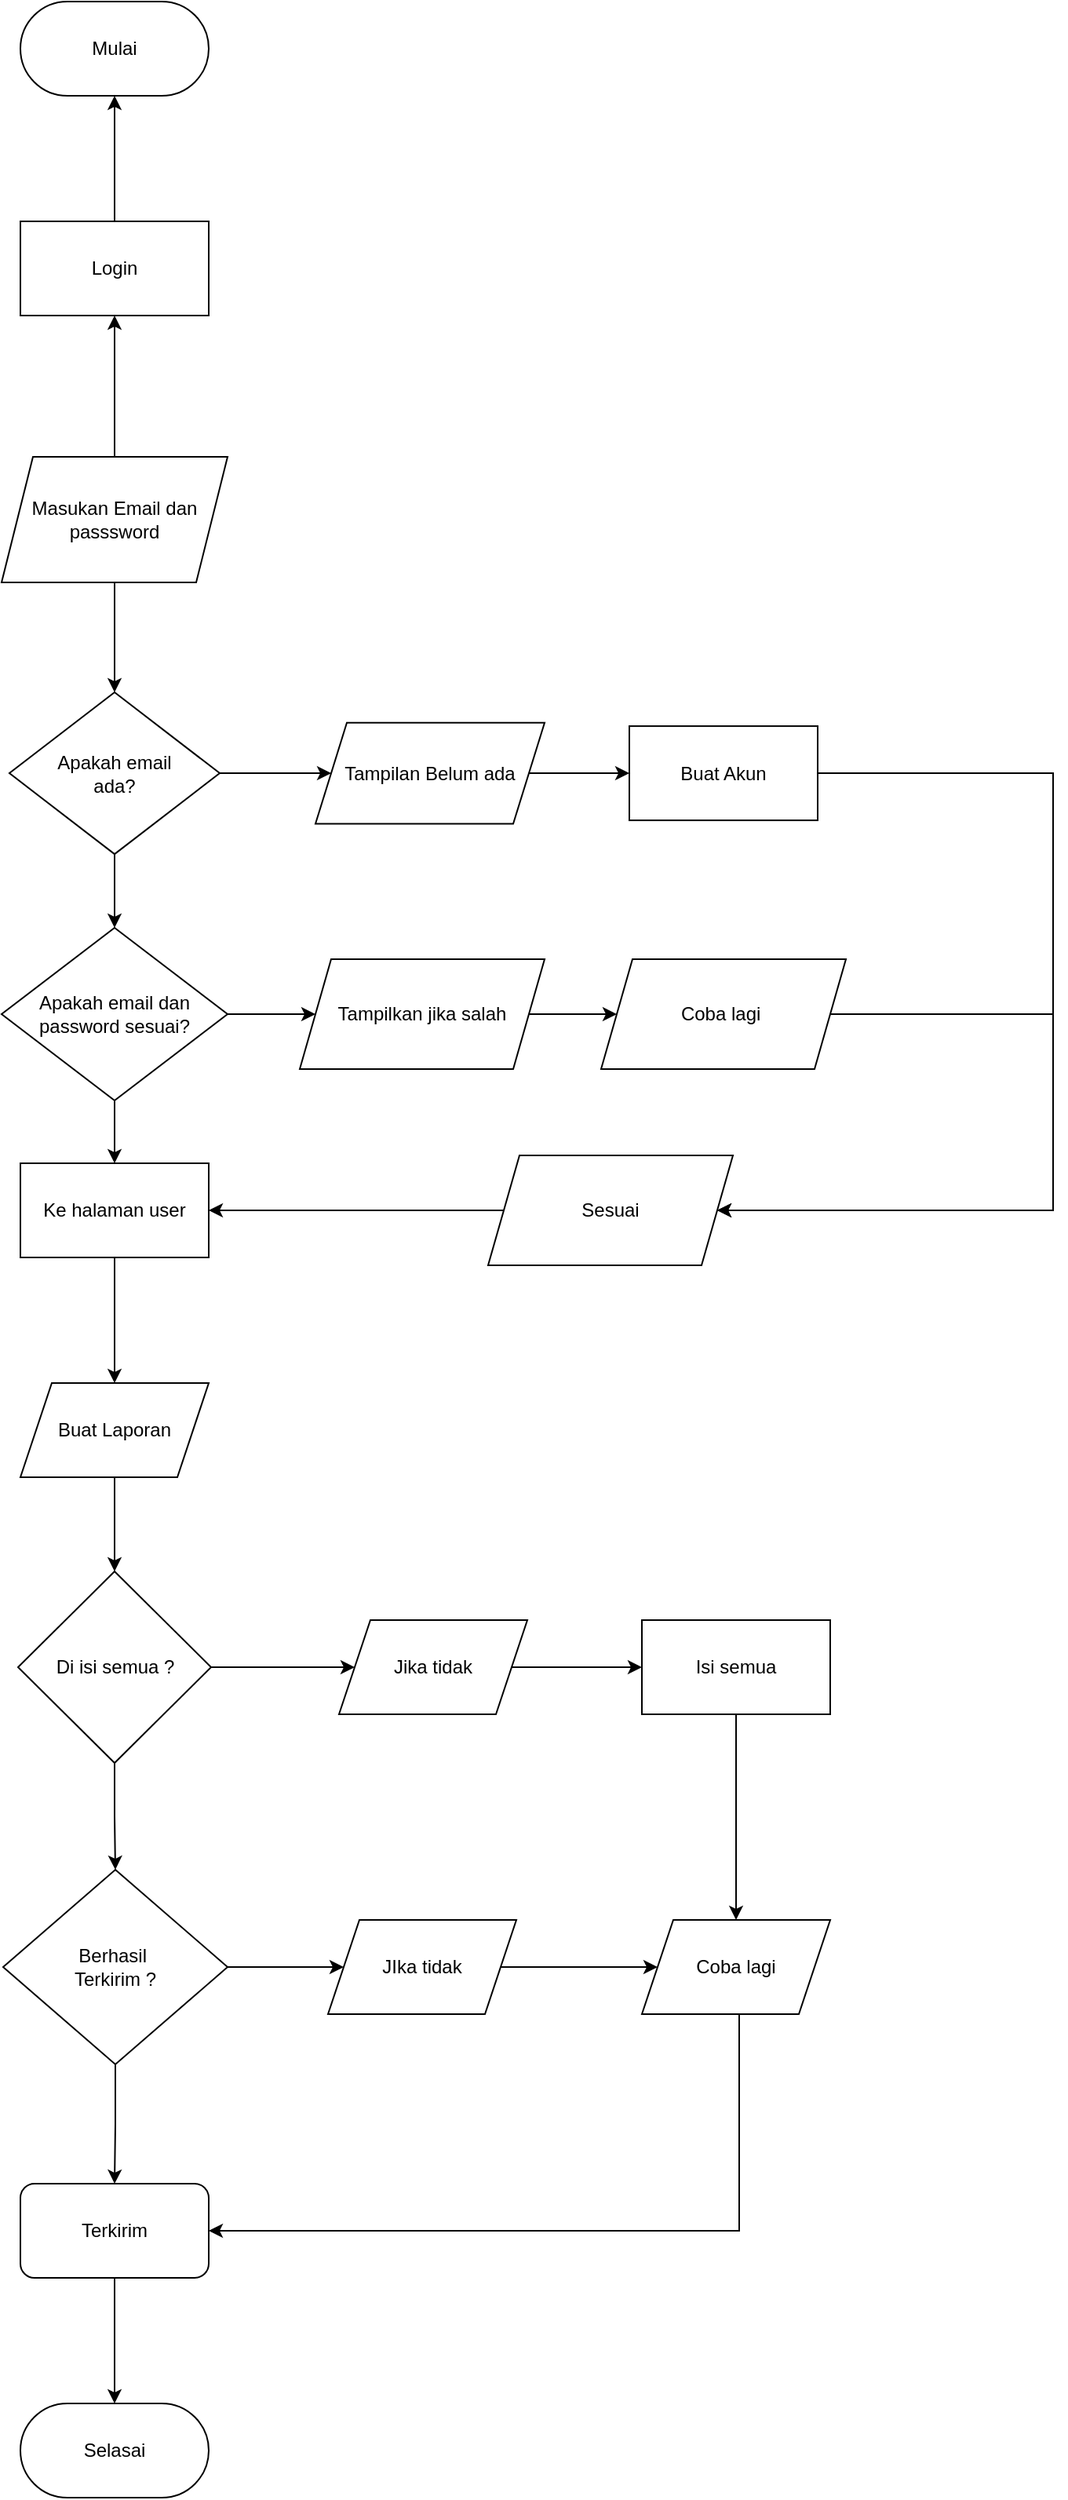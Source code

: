 <mxfile version="28.0.7">
  <diagram name="Halaman-1" id="potUNZumnhnGZ5zW1RVp">
    <mxGraphModel dx="983" dy="621" grid="1" gridSize="10" guides="1" tooltips="1" connect="1" arrows="1" fold="1" page="1" pageScale="1" pageWidth="827" pageHeight="1169" math="0" shadow="0">
      <root>
        <mxCell id="0" />
        <mxCell id="1" parent="0" />
        <mxCell id="KayoeUeOa9b4e9Yt14BR-5" value="" style="edgeStyle=orthogonalEdgeStyle;rounded=0;orthogonalLoop=1;jettySize=auto;html=1;" edge="1" parent="1" source="KayoeUeOa9b4e9Yt14BR-2" target="KayoeUeOa9b4e9Yt14BR-4">
          <mxGeometry relative="1" as="geometry" />
        </mxCell>
        <mxCell id="KayoeUeOa9b4e9Yt14BR-18" value="" style="edgeStyle=orthogonalEdgeStyle;rounded=0;orthogonalLoop=1;jettySize=auto;html=1;" edge="1" parent="1" source="KayoeUeOa9b4e9Yt14BR-2" target="KayoeUeOa9b4e9Yt14BR-17">
          <mxGeometry relative="1" as="geometry" />
        </mxCell>
        <mxCell id="KayoeUeOa9b4e9Yt14BR-2" value="Masukan Email dan passsword" style="shape=parallelogram;perimeter=parallelogramPerimeter;whiteSpace=wrap;html=1;fixedSize=1;" vertex="1" parent="1">
          <mxGeometry x="330" y="610" width="144" height="80" as="geometry" />
        </mxCell>
        <mxCell id="KayoeUeOa9b4e9Yt14BR-7" value="" style="edgeStyle=orthogonalEdgeStyle;rounded=0;orthogonalLoop=1;jettySize=auto;html=1;" edge="1" parent="1" source="KayoeUeOa9b4e9Yt14BR-4" target="KayoeUeOa9b4e9Yt14BR-6">
          <mxGeometry relative="1" as="geometry" />
        </mxCell>
        <mxCell id="KayoeUeOa9b4e9Yt14BR-11" value="" style="edgeStyle=orthogonalEdgeStyle;rounded=0;orthogonalLoop=1;jettySize=auto;html=1;" edge="1" parent="1" source="KayoeUeOa9b4e9Yt14BR-4" target="KayoeUeOa9b4e9Yt14BR-10">
          <mxGeometry relative="1" as="geometry" />
        </mxCell>
        <mxCell id="KayoeUeOa9b4e9Yt14BR-4" value="Apakah email&lt;div&gt;ada?&lt;/div&gt;" style="rhombus;whiteSpace=wrap;html=1;" vertex="1" parent="1">
          <mxGeometry x="335" y="760" width="134" height="103.08" as="geometry" />
        </mxCell>
        <mxCell id="KayoeUeOa9b4e9Yt14BR-13" value="" style="edgeStyle=orthogonalEdgeStyle;rounded=0;orthogonalLoop=1;jettySize=auto;html=1;" edge="1" parent="1" source="KayoeUeOa9b4e9Yt14BR-6" target="KayoeUeOa9b4e9Yt14BR-12">
          <mxGeometry relative="1" as="geometry" />
        </mxCell>
        <mxCell id="KayoeUeOa9b4e9Yt14BR-30" value="" style="edgeStyle=orthogonalEdgeStyle;rounded=0;orthogonalLoop=1;jettySize=auto;html=1;" edge="1" parent="1" source="KayoeUeOa9b4e9Yt14BR-6" target="KayoeUeOa9b4e9Yt14BR-29">
          <mxGeometry relative="1" as="geometry" />
        </mxCell>
        <mxCell id="KayoeUeOa9b4e9Yt14BR-6" value="Apakah email dan password sesuai?" style="rhombus;whiteSpace=wrap;html=1;" vertex="1" parent="1">
          <mxGeometry x="330" y="910" width="144" height="110" as="geometry" />
        </mxCell>
        <mxCell id="KayoeUeOa9b4e9Yt14BR-24" value="" style="edgeStyle=orthogonalEdgeStyle;rounded=0;orthogonalLoop=1;jettySize=auto;html=1;" edge="1" parent="1" source="KayoeUeOa9b4e9Yt14BR-10" target="KayoeUeOa9b4e9Yt14BR-23">
          <mxGeometry relative="1" as="geometry" />
        </mxCell>
        <mxCell id="KayoeUeOa9b4e9Yt14BR-10" value="Tampilan Belum ada" style="shape=parallelogram;perimeter=parallelogramPerimeter;whiteSpace=wrap;html=1;fixedSize=1;" vertex="1" parent="1">
          <mxGeometry x="530" y="779.34" width="146" height="64.41" as="geometry" />
        </mxCell>
        <mxCell id="KayoeUeOa9b4e9Yt14BR-26" value="" style="edgeStyle=orthogonalEdgeStyle;rounded=0;orthogonalLoop=1;jettySize=auto;html=1;" edge="1" parent="1" source="KayoeUeOa9b4e9Yt14BR-12" target="KayoeUeOa9b4e9Yt14BR-25">
          <mxGeometry relative="1" as="geometry" />
        </mxCell>
        <mxCell id="KayoeUeOa9b4e9Yt14BR-12" value="Tampilkan jika salah" style="shape=parallelogram;perimeter=parallelogramPerimeter;whiteSpace=wrap;html=1;fixedSize=1;" vertex="1" parent="1">
          <mxGeometry x="520" y="930" width="156" height="70" as="geometry" />
        </mxCell>
        <mxCell id="KayoeUeOa9b4e9Yt14BR-22" value="" style="edgeStyle=orthogonalEdgeStyle;rounded=0;orthogonalLoop=1;jettySize=auto;html=1;" edge="1" parent="1" source="KayoeUeOa9b4e9Yt14BR-17" target="KayoeUeOa9b4e9Yt14BR-21">
          <mxGeometry relative="1" as="geometry" />
        </mxCell>
        <mxCell id="KayoeUeOa9b4e9Yt14BR-17" value="Login" style="whiteSpace=wrap;html=1;" vertex="1" parent="1">
          <mxGeometry x="342" y="460" width="120" height="60" as="geometry" />
        </mxCell>
        <mxCell id="KayoeUeOa9b4e9Yt14BR-21" value="Mulai" style="rounded=1;whiteSpace=wrap;html=1;arcSize=50;" vertex="1" parent="1">
          <mxGeometry x="342" y="320" width="120" height="60" as="geometry" />
        </mxCell>
        <mxCell id="KayoeUeOa9b4e9Yt14BR-44" style="edgeStyle=orthogonalEdgeStyle;rounded=0;orthogonalLoop=1;jettySize=auto;html=1;entryX=1;entryY=0.5;entryDx=0;entryDy=0;" edge="1" parent="1" source="KayoeUeOa9b4e9Yt14BR-23" target="KayoeUeOa9b4e9Yt14BR-34">
          <mxGeometry relative="1" as="geometry">
            <Array as="points">
              <mxPoint x="1000" y="812" />
              <mxPoint x="1000" y="1090" />
            </Array>
          </mxGeometry>
        </mxCell>
        <mxCell id="KayoeUeOa9b4e9Yt14BR-23" value="Buat Akun" style="whiteSpace=wrap;html=1;" vertex="1" parent="1">
          <mxGeometry x="730" y="781.545" width="120" height="60" as="geometry" />
        </mxCell>
        <mxCell id="KayoeUeOa9b4e9Yt14BR-45" style="edgeStyle=orthogonalEdgeStyle;rounded=0;orthogonalLoop=1;jettySize=auto;html=1;entryX=1;entryY=0.5;entryDx=0;entryDy=0;" edge="1" parent="1" source="KayoeUeOa9b4e9Yt14BR-25" target="KayoeUeOa9b4e9Yt14BR-34">
          <mxGeometry relative="1" as="geometry">
            <Array as="points">
              <mxPoint x="1000" y="965" />
              <mxPoint x="1000" y="1090" />
            </Array>
          </mxGeometry>
        </mxCell>
        <mxCell id="KayoeUeOa9b4e9Yt14BR-25" value="Coba lagi&amp;nbsp;" style="shape=parallelogram;perimeter=parallelogramPerimeter;whiteSpace=wrap;html=1;fixedSize=1;" vertex="1" parent="1">
          <mxGeometry x="712" y="930" width="156" height="70" as="geometry" />
        </mxCell>
        <mxCell id="KayoeUeOa9b4e9Yt14BR-47" value="" style="edgeStyle=orthogonalEdgeStyle;rounded=0;orthogonalLoop=1;jettySize=auto;html=1;" edge="1" parent="1" source="KayoeUeOa9b4e9Yt14BR-29" target="KayoeUeOa9b4e9Yt14BR-46">
          <mxGeometry relative="1" as="geometry" />
        </mxCell>
        <mxCell id="KayoeUeOa9b4e9Yt14BR-29" value="Ke halaman user" style="whiteSpace=wrap;html=1;" vertex="1" parent="1">
          <mxGeometry x="342" y="1060" width="120" height="60" as="geometry" />
        </mxCell>
        <mxCell id="KayoeUeOa9b4e9Yt14BR-43" style="edgeStyle=orthogonalEdgeStyle;rounded=0;orthogonalLoop=1;jettySize=auto;html=1;" edge="1" parent="1" source="KayoeUeOa9b4e9Yt14BR-34" target="KayoeUeOa9b4e9Yt14BR-29">
          <mxGeometry relative="1" as="geometry" />
        </mxCell>
        <mxCell id="KayoeUeOa9b4e9Yt14BR-34" value="Sesuai" style="shape=parallelogram;perimeter=parallelogramPerimeter;whiteSpace=wrap;html=1;fixedSize=1;" vertex="1" parent="1">
          <mxGeometry x="640" y="1055" width="156" height="70" as="geometry" />
        </mxCell>
        <mxCell id="KayoeUeOa9b4e9Yt14BR-49" value="" style="edgeStyle=orthogonalEdgeStyle;rounded=0;orthogonalLoop=1;jettySize=auto;html=1;" edge="1" parent="1" source="KayoeUeOa9b4e9Yt14BR-46" target="KayoeUeOa9b4e9Yt14BR-48">
          <mxGeometry relative="1" as="geometry" />
        </mxCell>
        <mxCell id="KayoeUeOa9b4e9Yt14BR-46" value="Buat Laporan" style="shape=parallelogram;perimeter=parallelogramPerimeter;whiteSpace=wrap;html=1;fixedSize=1;" vertex="1" parent="1">
          <mxGeometry x="342" y="1200" width="120" height="60" as="geometry" />
        </mxCell>
        <mxCell id="KayoeUeOa9b4e9Yt14BR-51" value="" style="edgeStyle=orthogonalEdgeStyle;rounded=0;orthogonalLoop=1;jettySize=auto;html=1;" edge="1" parent="1" source="KayoeUeOa9b4e9Yt14BR-48" target="KayoeUeOa9b4e9Yt14BR-50">
          <mxGeometry relative="1" as="geometry" />
        </mxCell>
        <mxCell id="KayoeUeOa9b4e9Yt14BR-53" value="" style="edgeStyle=orthogonalEdgeStyle;rounded=0;orthogonalLoop=1;jettySize=auto;html=1;" edge="1" parent="1" source="KayoeUeOa9b4e9Yt14BR-48" target="KayoeUeOa9b4e9Yt14BR-52">
          <mxGeometry relative="1" as="geometry" />
        </mxCell>
        <mxCell id="KayoeUeOa9b4e9Yt14BR-48" value="Di isi semua ?" style="rhombus;whiteSpace=wrap;html=1;" vertex="1" parent="1">
          <mxGeometry x="340.5" y="1320" width="123" height="122" as="geometry" />
        </mxCell>
        <mxCell id="KayoeUeOa9b4e9Yt14BR-55" value="" style="edgeStyle=orthogonalEdgeStyle;rounded=0;orthogonalLoop=1;jettySize=auto;html=1;" edge="1" parent="1" source="KayoeUeOa9b4e9Yt14BR-50" target="KayoeUeOa9b4e9Yt14BR-54">
          <mxGeometry relative="1" as="geometry" />
        </mxCell>
        <mxCell id="KayoeUeOa9b4e9Yt14BR-65" value="" style="edgeStyle=orthogonalEdgeStyle;rounded=0;orthogonalLoop=1;jettySize=auto;html=1;" edge="1" parent="1" source="KayoeUeOa9b4e9Yt14BR-50" target="KayoeUeOa9b4e9Yt14BR-64">
          <mxGeometry relative="1" as="geometry" />
        </mxCell>
        <mxCell id="KayoeUeOa9b4e9Yt14BR-50" value="Berhasil&amp;nbsp;&lt;div&gt;Terkirim ?&lt;/div&gt;" style="rhombus;whiteSpace=wrap;html=1;" vertex="1" parent="1">
          <mxGeometry x="331" y="1510" width="143" height="124" as="geometry" />
        </mxCell>
        <mxCell id="KayoeUeOa9b4e9Yt14BR-57" value="" style="edgeStyle=orthogonalEdgeStyle;rounded=0;orthogonalLoop=1;jettySize=auto;html=1;" edge="1" parent="1" source="KayoeUeOa9b4e9Yt14BR-52" target="KayoeUeOa9b4e9Yt14BR-56">
          <mxGeometry relative="1" as="geometry" />
        </mxCell>
        <mxCell id="KayoeUeOa9b4e9Yt14BR-52" value="Jika tidak" style="shape=parallelogram;perimeter=parallelogramPerimeter;whiteSpace=wrap;html=1;fixedSize=1;" vertex="1" parent="1">
          <mxGeometry x="545" y="1351" width="120" height="60" as="geometry" />
        </mxCell>
        <mxCell id="KayoeUeOa9b4e9Yt14BR-62" value="" style="edgeStyle=orthogonalEdgeStyle;rounded=0;orthogonalLoop=1;jettySize=auto;html=1;" edge="1" parent="1" source="KayoeUeOa9b4e9Yt14BR-54" target="KayoeUeOa9b4e9Yt14BR-61">
          <mxGeometry relative="1" as="geometry" />
        </mxCell>
        <mxCell id="KayoeUeOa9b4e9Yt14BR-54" value="JIka tidak" style="shape=parallelogram;perimeter=parallelogramPerimeter;whiteSpace=wrap;html=1;fixedSize=1;" vertex="1" parent="1">
          <mxGeometry x="538" y="1542" width="120" height="60" as="geometry" />
        </mxCell>
        <mxCell id="KayoeUeOa9b4e9Yt14BR-63" style="edgeStyle=orthogonalEdgeStyle;rounded=0;orthogonalLoop=1;jettySize=auto;html=1;entryX=0.5;entryY=0;entryDx=0;entryDy=0;" edge="1" parent="1" source="KayoeUeOa9b4e9Yt14BR-56" target="KayoeUeOa9b4e9Yt14BR-61">
          <mxGeometry relative="1" as="geometry" />
        </mxCell>
        <mxCell id="KayoeUeOa9b4e9Yt14BR-56" value="Isi semua" style="whiteSpace=wrap;html=1;" vertex="1" parent="1">
          <mxGeometry x="738" y="1351" width="120" height="60" as="geometry" />
        </mxCell>
        <mxCell id="KayoeUeOa9b4e9Yt14BR-68" style="edgeStyle=orthogonalEdgeStyle;rounded=0;orthogonalLoop=1;jettySize=auto;html=1;entryX=1;entryY=0.5;entryDx=0;entryDy=0;" edge="1" parent="1" source="KayoeUeOa9b4e9Yt14BR-61" target="KayoeUeOa9b4e9Yt14BR-64">
          <mxGeometry relative="1" as="geometry">
            <Array as="points">
              <mxPoint x="800" y="1740" />
            </Array>
          </mxGeometry>
        </mxCell>
        <mxCell id="KayoeUeOa9b4e9Yt14BR-61" value="Coba lagi" style="shape=parallelogram;perimeter=parallelogramPerimeter;whiteSpace=wrap;html=1;fixedSize=1;" vertex="1" parent="1">
          <mxGeometry x="738" y="1542" width="120" height="60" as="geometry" />
        </mxCell>
        <mxCell id="KayoeUeOa9b4e9Yt14BR-67" value="" style="edgeStyle=orthogonalEdgeStyle;rounded=0;orthogonalLoop=1;jettySize=auto;html=1;" edge="1" parent="1" source="KayoeUeOa9b4e9Yt14BR-64" target="KayoeUeOa9b4e9Yt14BR-66">
          <mxGeometry relative="1" as="geometry" />
        </mxCell>
        <mxCell id="KayoeUeOa9b4e9Yt14BR-64" value="Terkirim" style="rounded=1;whiteSpace=wrap;html=1;" vertex="1" parent="1">
          <mxGeometry x="342" y="1710" width="120" height="60" as="geometry" />
        </mxCell>
        <mxCell id="KayoeUeOa9b4e9Yt14BR-66" value="Selasai" style="rounded=1;whiteSpace=wrap;html=1;arcSize=50;" vertex="1" parent="1">
          <mxGeometry x="342" y="1850" width="120" height="60" as="geometry" />
        </mxCell>
      </root>
    </mxGraphModel>
  </diagram>
</mxfile>
